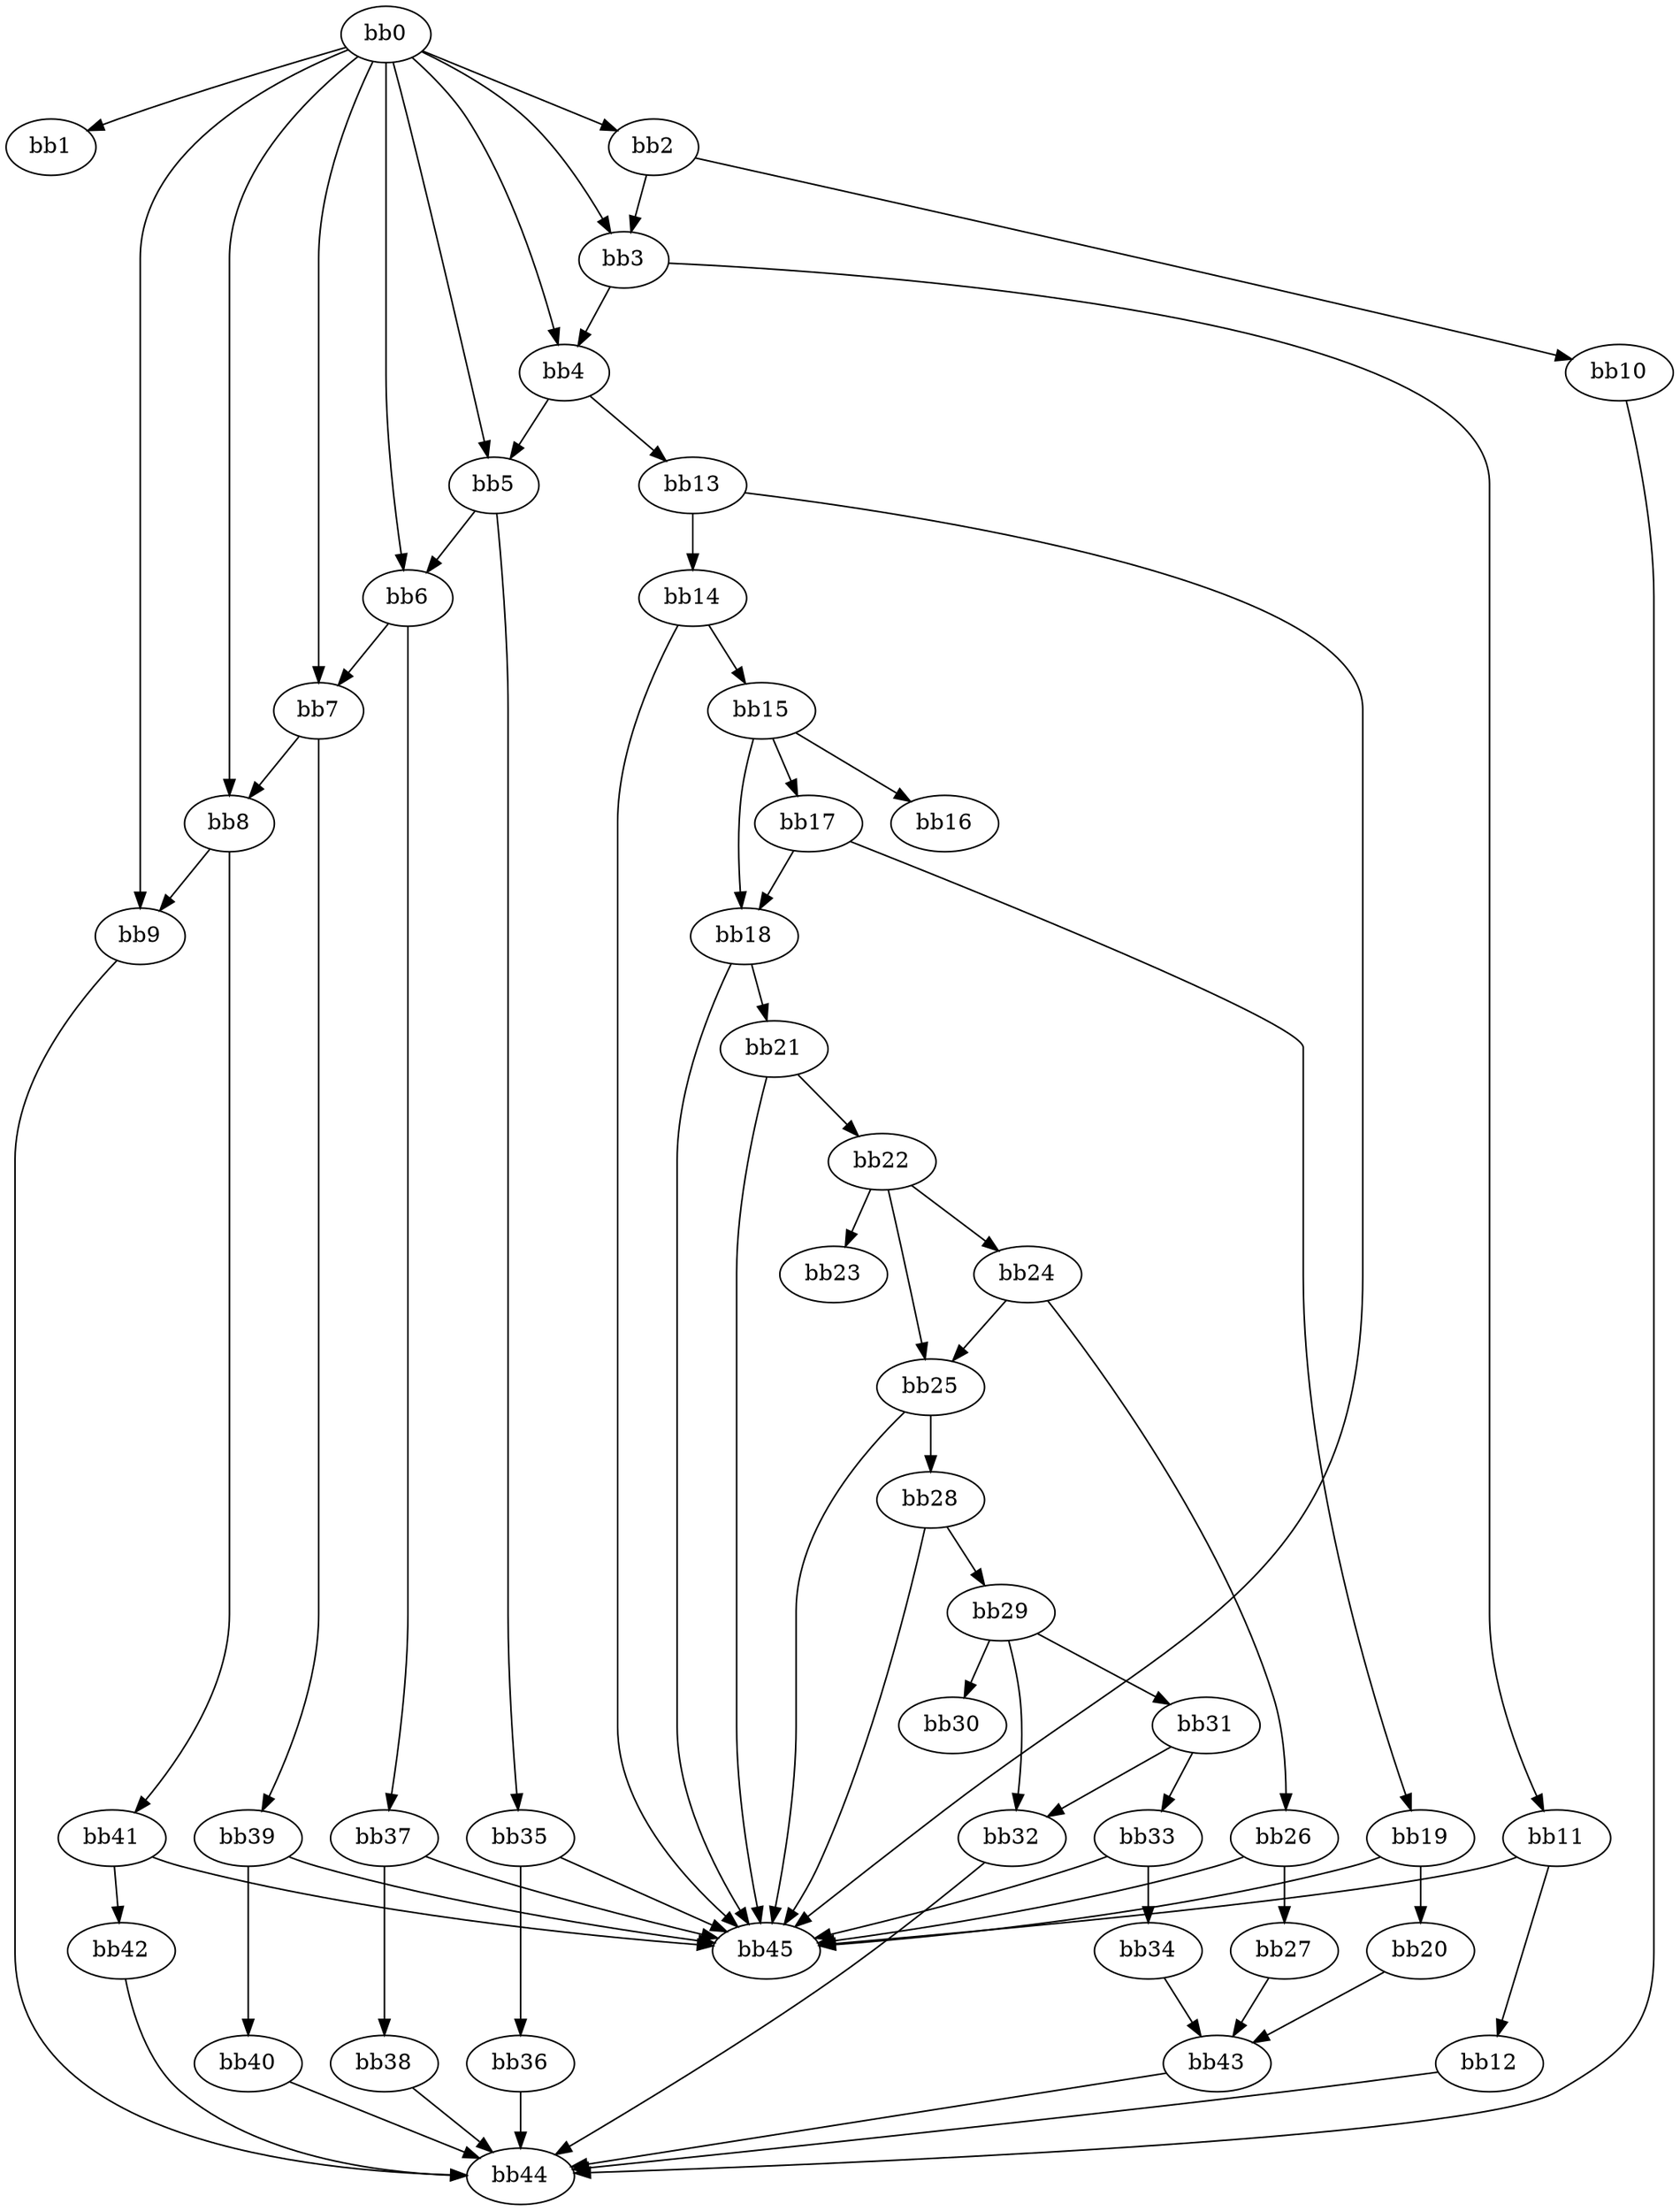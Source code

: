 digraph {
    0 [ label = "bb0\l" ]
    1 [ label = "bb1\l" ]
    2 [ label = "bb2\l" ]
    3 [ label = "bb3\l" ]
    4 [ label = "bb4\l" ]
    5 [ label = "bb5\l" ]
    6 [ label = "bb6\l" ]
    7 [ label = "bb7\l" ]
    8 [ label = "bb8\l" ]
    9 [ label = "bb9\l" ]
    10 [ label = "bb10\l" ]
    11 [ label = "bb11\l" ]
    12 [ label = "bb12\l" ]
    13 [ label = "bb13\l" ]
    14 [ label = "bb14\l" ]
    15 [ label = "bb15\l" ]
    16 [ label = "bb16\l" ]
    17 [ label = "bb17\l" ]
    18 [ label = "bb18\l" ]
    19 [ label = "bb19\l" ]
    20 [ label = "bb20\l" ]
    21 [ label = "bb21\l" ]
    22 [ label = "bb22\l" ]
    23 [ label = "bb23\l" ]
    24 [ label = "bb24\l" ]
    25 [ label = "bb25\l" ]
    26 [ label = "bb26\l" ]
    27 [ label = "bb27\l" ]
    28 [ label = "bb28\l" ]
    29 [ label = "bb29\l" ]
    30 [ label = "bb30\l" ]
    31 [ label = "bb31\l" ]
    32 [ label = "bb32\l" ]
    33 [ label = "bb33\l" ]
    34 [ label = "bb34\l" ]
    35 [ label = "bb35\l" ]
    36 [ label = "bb36\l" ]
    37 [ label = "bb37\l" ]
    38 [ label = "bb38\l" ]
    39 [ label = "bb39\l" ]
    40 [ label = "bb40\l" ]
    41 [ label = "bb41\l" ]
    42 [ label = "bb42\l" ]
    43 [ label = "bb43\l" ]
    44 [ label = "bb44\l" ]
    45 [ label = "bb45\l" ]
    0 -> 1 [ ]
    0 -> 2 [ ]
    0 -> 3 [ ]
    0 -> 4 [ ]
    0 -> 5 [ ]
    0 -> 6 [ ]
    0 -> 7 [ ]
    0 -> 8 [ ]
    0 -> 9 [ ]
    2 -> 3 [ ]
    2 -> 10 [ ]
    3 -> 4 [ ]
    3 -> 11 [ ]
    4 -> 5 [ ]
    4 -> 13 [ ]
    5 -> 6 [ ]
    5 -> 35 [ ]
    6 -> 7 [ ]
    6 -> 37 [ ]
    7 -> 8 [ ]
    7 -> 39 [ ]
    8 -> 9 [ ]
    8 -> 41 [ ]
    9 -> 44 [ ]
    10 -> 44 [ ]
    11 -> 12 [ ]
    11 -> 45 [ ]
    12 -> 44 [ ]
    13 -> 14 [ ]
    13 -> 45 [ ]
    14 -> 15 [ ]
    14 -> 45 [ ]
    15 -> 16 [ ]
    15 -> 17 [ ]
    15 -> 18 [ ]
    17 -> 18 [ ]
    17 -> 19 [ ]
    18 -> 21 [ ]
    18 -> 45 [ ]
    19 -> 20 [ ]
    19 -> 45 [ ]
    20 -> 43 [ ]
    21 -> 22 [ ]
    21 -> 45 [ ]
    22 -> 23 [ ]
    22 -> 24 [ ]
    22 -> 25 [ ]
    24 -> 25 [ ]
    24 -> 26 [ ]
    25 -> 28 [ ]
    25 -> 45 [ ]
    26 -> 27 [ ]
    26 -> 45 [ ]
    27 -> 43 [ ]
    28 -> 29 [ ]
    28 -> 45 [ ]
    29 -> 30 [ ]
    29 -> 31 [ ]
    29 -> 32 [ ]
    31 -> 32 [ ]
    31 -> 33 [ ]
    32 -> 44 [ ]
    33 -> 34 [ ]
    33 -> 45 [ ]
    34 -> 43 [ ]
    35 -> 36 [ ]
    35 -> 45 [ ]
    36 -> 44 [ ]
    37 -> 38 [ ]
    37 -> 45 [ ]
    38 -> 44 [ ]
    39 -> 40 [ ]
    39 -> 45 [ ]
    40 -> 44 [ ]
    41 -> 42 [ ]
    41 -> 45 [ ]
    42 -> 44 [ ]
    43 -> 44 [ ]
}

